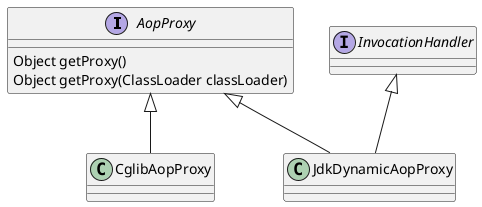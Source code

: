 @startuml

interface AopProxy{
 Object getProxy()
 Object getProxy(ClassLoader classLoader)
}

interface InvocationHandler{

}


class CglibAopProxy{

}

class JdkDynamicAopProxy{

}




AopProxy <|-- JdkDynamicAopProxy

InvocationHandler <|-- JdkDynamicAopProxy

AopProxy <|-- CglibAopProxy

@enduml